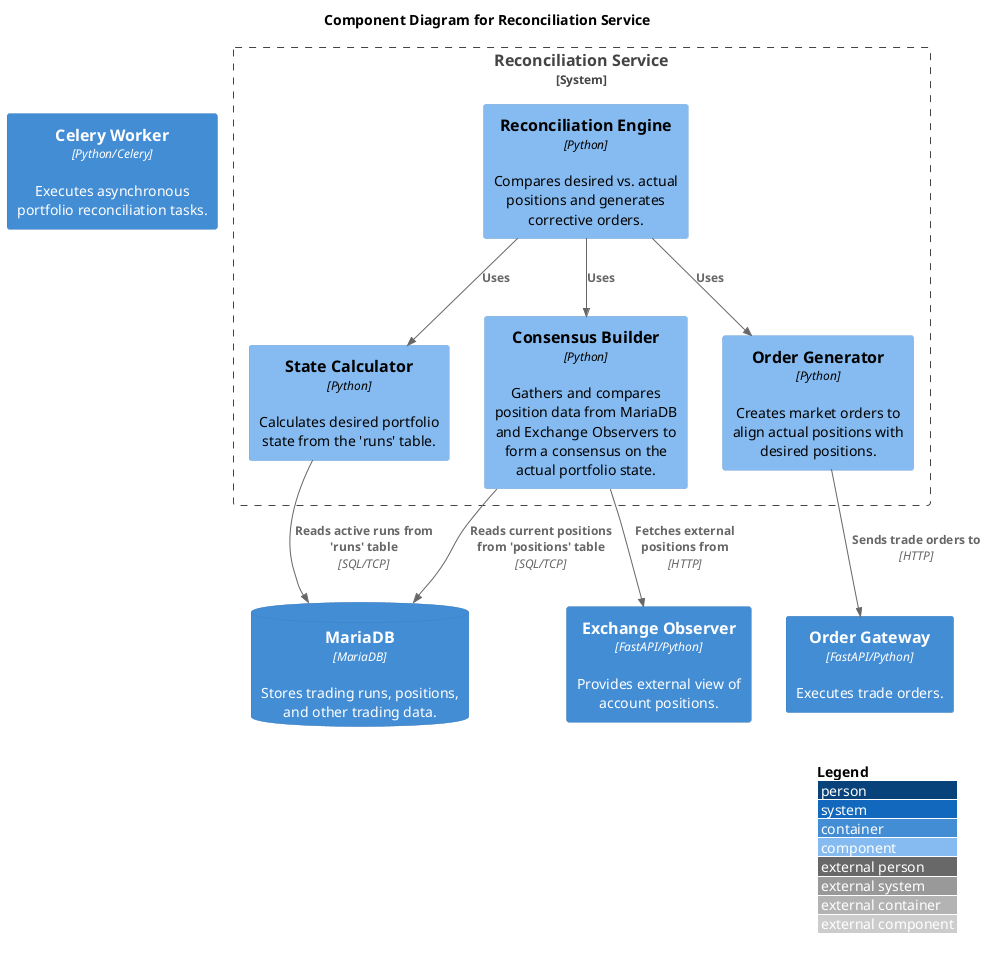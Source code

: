 @startuml Reconciliation Service Components
!include <C4/C4_Component.puml>

LAYOUT_WITH_LEGEND()
LAYOUT_TOP_DOWN()

title Component Diagram for Reconciliation Service

Container(celery_worker, "Celery Worker", "Python/Celery", "Executes asynchronous portfolio reconciliation tasks.")

ContainerDb(mariadb, "MariaDB", "MariaDB", "Stores trading runs, positions, and other trading data.")
Container(order_gateway, "Order Gateway", "FastAPI/Python", "Executes trade orders.")
Container(exchange_observer, "Exchange Observer", "FastAPI/Python", "Provides external view of account positions.")

System_Boundary(reconciliation_service, "Reconciliation Service") {
    Component(reconciliation_engine, "Reconciliation Engine", "Python", "Compares desired vs. actual positions and generates corrective orders.")
    Component(state_calculator, "State Calculator", "Python", "Calculates desired portfolio state from the 'runs' table.")
    Component(consensus_builder, "Consensus Builder", "Python", "Gathers and compares position data from MariaDB and Exchange Observers to form a consensus on the actual portfolio state.")
    Component(order_generator, "Order Generator", "Python", "Creates market orders to align actual positions with desired positions.")
}

Rel(reconciliation_engine, state_calculator, "Uses")
Rel(reconciliation_engine, consensus_builder, "Uses")
Rel(reconciliation_engine, order_generator, "Uses")

Rel(state_calculator, mariadb, "Reads active runs from 'runs' table", "SQL/TCP")
Rel(consensus_builder, mariadb, "Reads current positions from 'positions' table", "SQL/TCP")
Rel(consensus_builder, exchange_observer, "Fetches external positions from", "HTTP")
Rel(order_generator, order_gateway, "Sends trade orders to", "HTTP")

@enduml
